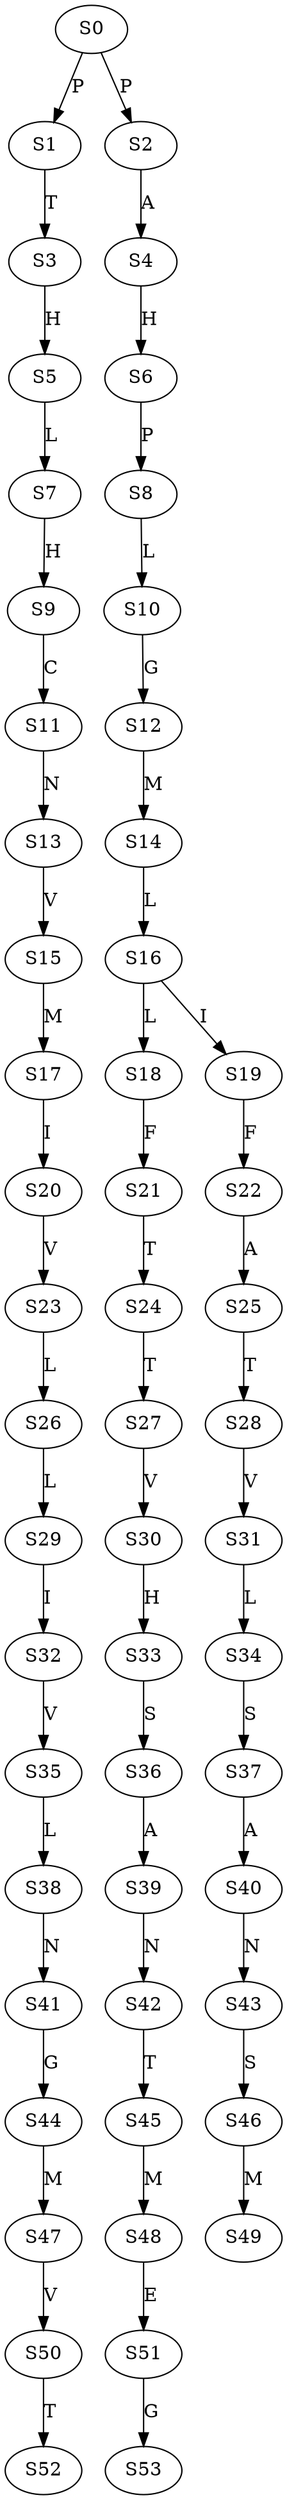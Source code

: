 strict digraph  {
	S0 -> S1 [ label = P ];
	S0 -> S2 [ label = P ];
	S1 -> S3 [ label = T ];
	S2 -> S4 [ label = A ];
	S3 -> S5 [ label = H ];
	S4 -> S6 [ label = H ];
	S5 -> S7 [ label = L ];
	S6 -> S8 [ label = P ];
	S7 -> S9 [ label = H ];
	S8 -> S10 [ label = L ];
	S9 -> S11 [ label = C ];
	S10 -> S12 [ label = G ];
	S11 -> S13 [ label = N ];
	S12 -> S14 [ label = M ];
	S13 -> S15 [ label = V ];
	S14 -> S16 [ label = L ];
	S15 -> S17 [ label = M ];
	S16 -> S18 [ label = L ];
	S16 -> S19 [ label = I ];
	S17 -> S20 [ label = I ];
	S18 -> S21 [ label = F ];
	S19 -> S22 [ label = F ];
	S20 -> S23 [ label = V ];
	S21 -> S24 [ label = T ];
	S22 -> S25 [ label = A ];
	S23 -> S26 [ label = L ];
	S24 -> S27 [ label = T ];
	S25 -> S28 [ label = T ];
	S26 -> S29 [ label = L ];
	S27 -> S30 [ label = V ];
	S28 -> S31 [ label = V ];
	S29 -> S32 [ label = I ];
	S30 -> S33 [ label = H ];
	S31 -> S34 [ label = L ];
	S32 -> S35 [ label = V ];
	S33 -> S36 [ label = S ];
	S34 -> S37 [ label = S ];
	S35 -> S38 [ label = L ];
	S36 -> S39 [ label = A ];
	S37 -> S40 [ label = A ];
	S38 -> S41 [ label = N ];
	S39 -> S42 [ label = N ];
	S40 -> S43 [ label = N ];
	S41 -> S44 [ label = G ];
	S42 -> S45 [ label = T ];
	S43 -> S46 [ label = S ];
	S44 -> S47 [ label = M ];
	S45 -> S48 [ label = M ];
	S46 -> S49 [ label = M ];
	S47 -> S50 [ label = V ];
	S48 -> S51 [ label = E ];
	S50 -> S52 [ label = T ];
	S51 -> S53 [ label = G ];
}
